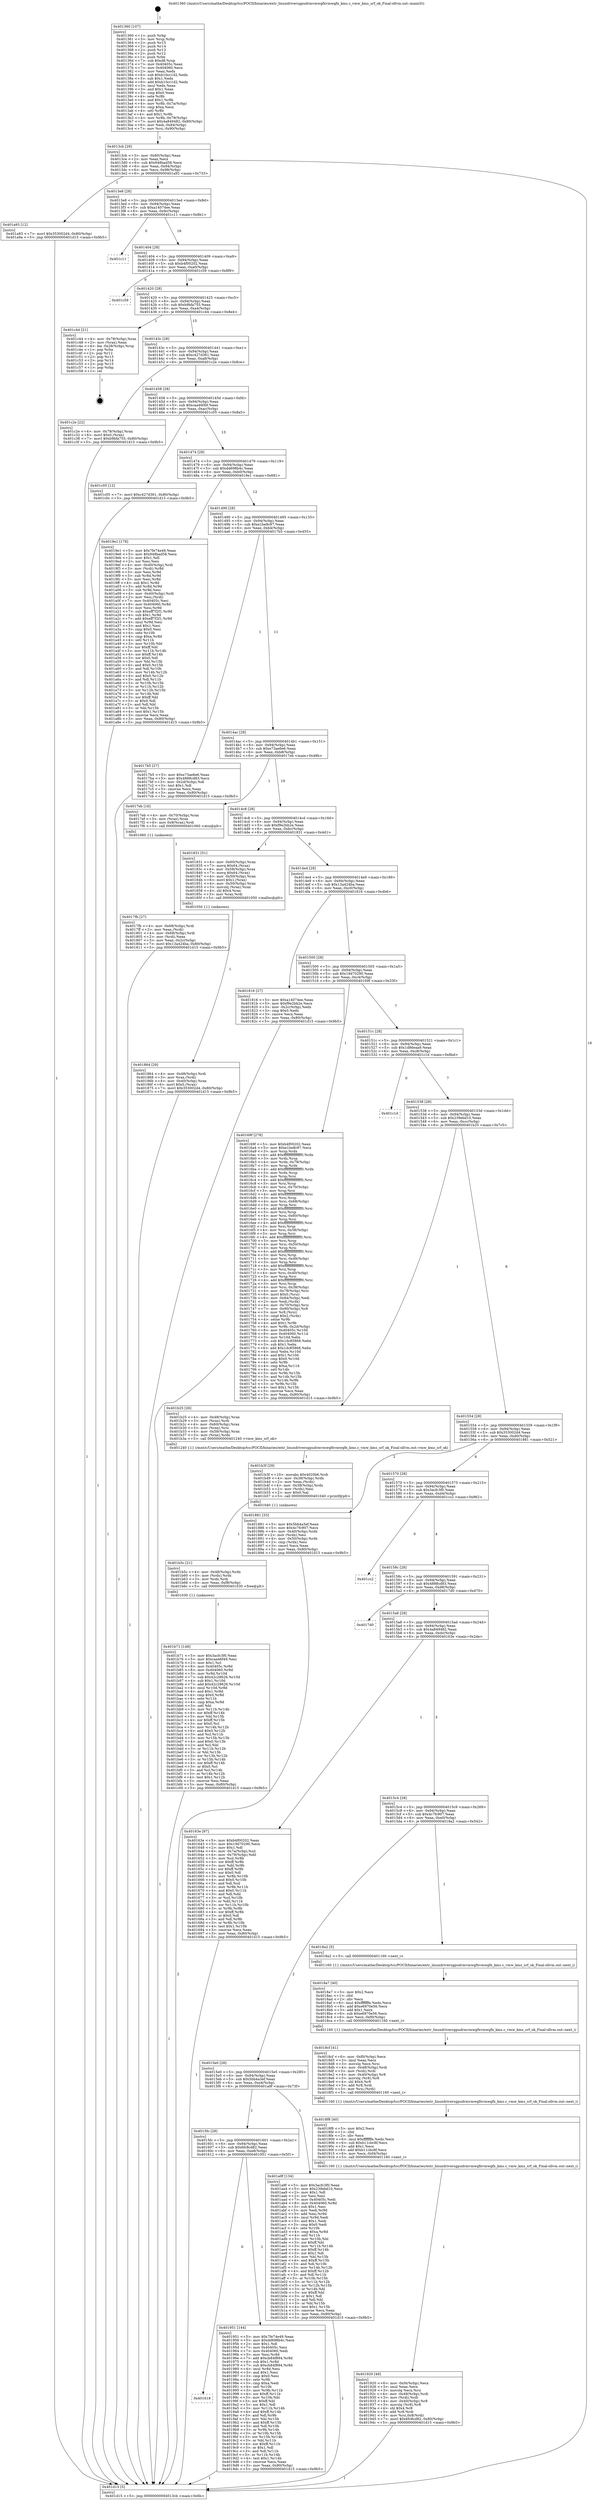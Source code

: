 digraph "0x401360" {
  label = "0x401360 (/mnt/c/Users/mathe/Desktop/tcc/POCII/binaries/extr_linuxdriversgpudrmvmwgfxvmwgfx_kms.c_vmw_kms_srf_ok_Final-ollvm.out::main(0))"
  labelloc = "t"
  node[shape=record]

  Entry [label="",width=0.3,height=0.3,shape=circle,fillcolor=black,style=filled]
  "0x4013cb" [label="{
     0x4013cb [29]\l
     | [instrs]\l
     &nbsp;&nbsp;0x4013cb \<+3\>: mov -0x80(%rbp),%eax\l
     &nbsp;&nbsp;0x4013ce \<+2\>: mov %eax,%ecx\l
     &nbsp;&nbsp;0x4013d0 \<+6\>: sub $0x948bad58,%ecx\l
     &nbsp;&nbsp;0x4013d6 \<+6\>: mov %eax,-0x94(%rbp)\l
     &nbsp;&nbsp;0x4013dc \<+6\>: mov %ecx,-0x98(%rbp)\l
     &nbsp;&nbsp;0x4013e2 \<+6\>: je 0000000000401a93 \<main+0x733\>\l
  }"]
  "0x401a93" [label="{
     0x401a93 [12]\l
     | [instrs]\l
     &nbsp;&nbsp;0x401a93 \<+7\>: movl $0x353002d4,-0x80(%rbp)\l
     &nbsp;&nbsp;0x401a9a \<+5\>: jmp 0000000000401d15 \<main+0x9b5\>\l
  }"]
  "0x4013e8" [label="{
     0x4013e8 [28]\l
     | [instrs]\l
     &nbsp;&nbsp;0x4013e8 \<+5\>: jmp 00000000004013ed \<main+0x8d\>\l
     &nbsp;&nbsp;0x4013ed \<+6\>: mov -0x94(%rbp),%eax\l
     &nbsp;&nbsp;0x4013f3 \<+5\>: sub $0xa14074ee,%eax\l
     &nbsp;&nbsp;0x4013f8 \<+6\>: mov %eax,-0x9c(%rbp)\l
     &nbsp;&nbsp;0x4013fe \<+6\>: je 0000000000401c11 \<main+0x8b1\>\l
  }"]
  Exit [label="",width=0.3,height=0.3,shape=circle,fillcolor=black,style=filled,peripheries=2]
  "0x401c11" [label="{
     0x401c11\l
  }", style=dashed]
  "0x401404" [label="{
     0x401404 [28]\l
     | [instrs]\l
     &nbsp;&nbsp;0x401404 \<+5\>: jmp 0000000000401409 \<main+0xa9\>\l
     &nbsp;&nbsp;0x401409 \<+6\>: mov -0x94(%rbp),%eax\l
     &nbsp;&nbsp;0x40140f \<+5\>: sub $0xb4f00202,%eax\l
     &nbsp;&nbsp;0x401414 \<+6\>: mov %eax,-0xa0(%rbp)\l
     &nbsp;&nbsp;0x40141a \<+6\>: je 0000000000401c59 \<main+0x8f9\>\l
  }"]
  "0x401b71" [label="{
     0x401b71 [148]\l
     | [instrs]\l
     &nbsp;&nbsp;0x401b71 \<+5\>: mov $0x3acfc3f0,%eax\l
     &nbsp;&nbsp;0x401b76 \<+5\>: mov $0xcaa46f49,%esi\l
     &nbsp;&nbsp;0x401b7b \<+2\>: mov $0x1,%cl\l
     &nbsp;&nbsp;0x401b7d \<+8\>: mov 0x40405c,%r8d\l
     &nbsp;&nbsp;0x401b85 \<+8\>: mov 0x404060,%r9d\l
     &nbsp;&nbsp;0x401b8d \<+3\>: mov %r8d,%r10d\l
     &nbsp;&nbsp;0x401b90 \<+7\>: sub $0x42c28626,%r10d\l
     &nbsp;&nbsp;0x401b97 \<+4\>: sub $0x1,%r10d\l
     &nbsp;&nbsp;0x401b9b \<+7\>: add $0x42c28626,%r10d\l
     &nbsp;&nbsp;0x401ba2 \<+4\>: imul %r10d,%r8d\l
     &nbsp;&nbsp;0x401ba6 \<+4\>: and $0x1,%r8d\l
     &nbsp;&nbsp;0x401baa \<+4\>: cmp $0x0,%r8d\l
     &nbsp;&nbsp;0x401bae \<+4\>: sete %r11b\l
     &nbsp;&nbsp;0x401bb2 \<+4\>: cmp $0xa,%r9d\l
     &nbsp;&nbsp;0x401bb6 \<+3\>: setl %bl\l
     &nbsp;&nbsp;0x401bb9 \<+3\>: mov %r11b,%r14b\l
     &nbsp;&nbsp;0x401bbc \<+4\>: xor $0xff,%r14b\l
     &nbsp;&nbsp;0x401bc0 \<+3\>: mov %bl,%r15b\l
     &nbsp;&nbsp;0x401bc3 \<+4\>: xor $0xff,%r15b\l
     &nbsp;&nbsp;0x401bc7 \<+3\>: xor $0x0,%cl\l
     &nbsp;&nbsp;0x401bca \<+3\>: mov %r14b,%r12b\l
     &nbsp;&nbsp;0x401bcd \<+4\>: and $0x0,%r12b\l
     &nbsp;&nbsp;0x401bd1 \<+3\>: and %cl,%r11b\l
     &nbsp;&nbsp;0x401bd4 \<+3\>: mov %r15b,%r13b\l
     &nbsp;&nbsp;0x401bd7 \<+4\>: and $0x0,%r13b\l
     &nbsp;&nbsp;0x401bdb \<+2\>: and %cl,%bl\l
     &nbsp;&nbsp;0x401bdd \<+3\>: or %r11b,%r12b\l
     &nbsp;&nbsp;0x401be0 \<+3\>: or %bl,%r13b\l
     &nbsp;&nbsp;0x401be3 \<+3\>: xor %r13b,%r12b\l
     &nbsp;&nbsp;0x401be6 \<+3\>: or %r15b,%r14b\l
     &nbsp;&nbsp;0x401be9 \<+4\>: xor $0xff,%r14b\l
     &nbsp;&nbsp;0x401bed \<+3\>: or $0x0,%cl\l
     &nbsp;&nbsp;0x401bf0 \<+3\>: and %cl,%r14b\l
     &nbsp;&nbsp;0x401bf3 \<+3\>: or %r14b,%r12b\l
     &nbsp;&nbsp;0x401bf6 \<+4\>: test $0x1,%r12b\l
     &nbsp;&nbsp;0x401bfa \<+3\>: cmovne %esi,%eax\l
     &nbsp;&nbsp;0x401bfd \<+3\>: mov %eax,-0x80(%rbp)\l
     &nbsp;&nbsp;0x401c00 \<+5\>: jmp 0000000000401d15 \<main+0x9b5\>\l
  }"]
  "0x401c59" [label="{
     0x401c59\l
  }", style=dashed]
  "0x401420" [label="{
     0x401420 [28]\l
     | [instrs]\l
     &nbsp;&nbsp;0x401420 \<+5\>: jmp 0000000000401425 \<main+0xc5\>\l
     &nbsp;&nbsp;0x401425 \<+6\>: mov -0x94(%rbp),%eax\l
     &nbsp;&nbsp;0x40142b \<+5\>: sub $0xb9bfa755,%eax\l
     &nbsp;&nbsp;0x401430 \<+6\>: mov %eax,-0xa4(%rbp)\l
     &nbsp;&nbsp;0x401436 \<+6\>: je 0000000000401c44 \<main+0x8e4\>\l
  }"]
  "0x401b5c" [label="{
     0x401b5c [21]\l
     | [instrs]\l
     &nbsp;&nbsp;0x401b5c \<+4\>: mov -0x48(%rbp),%rdx\l
     &nbsp;&nbsp;0x401b60 \<+3\>: mov (%rdx),%rdx\l
     &nbsp;&nbsp;0x401b63 \<+3\>: mov %rdx,%rdi\l
     &nbsp;&nbsp;0x401b66 \<+6\>: mov %eax,-0xf8(%rbp)\l
     &nbsp;&nbsp;0x401b6c \<+5\>: call 0000000000401030 \<free@plt\>\l
     | [calls]\l
     &nbsp;&nbsp;0x401030 \{1\} (unknown)\l
  }"]
  "0x401c44" [label="{
     0x401c44 [21]\l
     | [instrs]\l
     &nbsp;&nbsp;0x401c44 \<+4\>: mov -0x78(%rbp),%rax\l
     &nbsp;&nbsp;0x401c48 \<+2\>: mov (%rax),%eax\l
     &nbsp;&nbsp;0x401c4a \<+4\>: lea -0x28(%rbp),%rsp\l
     &nbsp;&nbsp;0x401c4e \<+1\>: pop %rbx\l
     &nbsp;&nbsp;0x401c4f \<+2\>: pop %r12\l
     &nbsp;&nbsp;0x401c51 \<+2\>: pop %r13\l
     &nbsp;&nbsp;0x401c53 \<+2\>: pop %r14\l
     &nbsp;&nbsp;0x401c55 \<+2\>: pop %r15\l
     &nbsp;&nbsp;0x401c57 \<+1\>: pop %rbp\l
     &nbsp;&nbsp;0x401c58 \<+1\>: ret\l
  }"]
  "0x40143c" [label="{
     0x40143c [28]\l
     | [instrs]\l
     &nbsp;&nbsp;0x40143c \<+5\>: jmp 0000000000401441 \<main+0xe1\>\l
     &nbsp;&nbsp;0x401441 \<+6\>: mov -0x94(%rbp),%eax\l
     &nbsp;&nbsp;0x401447 \<+5\>: sub $0xc427d361,%eax\l
     &nbsp;&nbsp;0x40144c \<+6\>: mov %eax,-0xa8(%rbp)\l
     &nbsp;&nbsp;0x401452 \<+6\>: je 0000000000401c2e \<main+0x8ce\>\l
  }"]
  "0x401b3f" [label="{
     0x401b3f [29]\l
     | [instrs]\l
     &nbsp;&nbsp;0x401b3f \<+10\>: movabs $0x4020b6,%rdi\l
     &nbsp;&nbsp;0x401b49 \<+4\>: mov -0x38(%rbp),%rdx\l
     &nbsp;&nbsp;0x401b4d \<+2\>: mov %eax,(%rdx)\l
     &nbsp;&nbsp;0x401b4f \<+4\>: mov -0x38(%rbp),%rdx\l
     &nbsp;&nbsp;0x401b53 \<+2\>: mov (%rdx),%esi\l
     &nbsp;&nbsp;0x401b55 \<+2\>: mov $0x0,%al\l
     &nbsp;&nbsp;0x401b57 \<+5\>: call 0000000000401040 \<printf@plt\>\l
     | [calls]\l
     &nbsp;&nbsp;0x401040 \{1\} (unknown)\l
  }"]
  "0x401c2e" [label="{
     0x401c2e [22]\l
     | [instrs]\l
     &nbsp;&nbsp;0x401c2e \<+4\>: mov -0x78(%rbp),%rax\l
     &nbsp;&nbsp;0x401c32 \<+6\>: movl $0x0,(%rax)\l
     &nbsp;&nbsp;0x401c38 \<+7\>: movl $0xb9bfa755,-0x80(%rbp)\l
     &nbsp;&nbsp;0x401c3f \<+5\>: jmp 0000000000401d15 \<main+0x9b5\>\l
  }"]
  "0x401458" [label="{
     0x401458 [28]\l
     | [instrs]\l
     &nbsp;&nbsp;0x401458 \<+5\>: jmp 000000000040145d \<main+0xfd\>\l
     &nbsp;&nbsp;0x40145d \<+6\>: mov -0x94(%rbp),%eax\l
     &nbsp;&nbsp;0x401463 \<+5\>: sub $0xcaa46f49,%eax\l
     &nbsp;&nbsp;0x401468 \<+6\>: mov %eax,-0xac(%rbp)\l
     &nbsp;&nbsp;0x40146e \<+6\>: je 0000000000401c05 \<main+0x8a5\>\l
  }"]
  "0x401618" [label="{
     0x401618\l
  }", style=dashed]
  "0x401c05" [label="{
     0x401c05 [12]\l
     | [instrs]\l
     &nbsp;&nbsp;0x401c05 \<+7\>: movl $0xc427d361,-0x80(%rbp)\l
     &nbsp;&nbsp;0x401c0c \<+5\>: jmp 0000000000401d15 \<main+0x9b5\>\l
  }"]
  "0x401474" [label="{
     0x401474 [28]\l
     | [instrs]\l
     &nbsp;&nbsp;0x401474 \<+5\>: jmp 0000000000401479 \<main+0x119\>\l
     &nbsp;&nbsp;0x401479 \<+6\>: mov -0x94(%rbp),%eax\l
     &nbsp;&nbsp;0x40147f \<+5\>: sub $0xdd698b4c,%eax\l
     &nbsp;&nbsp;0x401484 \<+6\>: mov %eax,-0xb0(%rbp)\l
     &nbsp;&nbsp;0x40148a \<+6\>: je 00000000004019e1 \<main+0x681\>\l
  }"]
  "0x401951" [label="{
     0x401951 [144]\l
     | [instrs]\l
     &nbsp;&nbsp;0x401951 \<+5\>: mov $0x7fe74e49,%eax\l
     &nbsp;&nbsp;0x401956 \<+5\>: mov $0xdd698b4c,%ecx\l
     &nbsp;&nbsp;0x40195b \<+2\>: mov $0x1,%dl\l
     &nbsp;&nbsp;0x40195d \<+7\>: mov 0x40405c,%esi\l
     &nbsp;&nbsp;0x401964 \<+7\>: mov 0x404060,%edi\l
     &nbsp;&nbsp;0x40196b \<+3\>: mov %esi,%r8d\l
     &nbsp;&nbsp;0x40196e \<+7\>: add $0xcb84f894,%r8d\l
     &nbsp;&nbsp;0x401975 \<+4\>: sub $0x1,%r8d\l
     &nbsp;&nbsp;0x401979 \<+7\>: sub $0xcb84f894,%r8d\l
     &nbsp;&nbsp;0x401980 \<+4\>: imul %r8d,%esi\l
     &nbsp;&nbsp;0x401984 \<+3\>: and $0x1,%esi\l
     &nbsp;&nbsp;0x401987 \<+3\>: cmp $0x0,%esi\l
     &nbsp;&nbsp;0x40198a \<+4\>: sete %r9b\l
     &nbsp;&nbsp;0x40198e \<+3\>: cmp $0xa,%edi\l
     &nbsp;&nbsp;0x401991 \<+4\>: setl %r10b\l
     &nbsp;&nbsp;0x401995 \<+3\>: mov %r9b,%r11b\l
     &nbsp;&nbsp;0x401998 \<+4\>: xor $0xff,%r11b\l
     &nbsp;&nbsp;0x40199c \<+3\>: mov %r10b,%bl\l
     &nbsp;&nbsp;0x40199f \<+3\>: xor $0xff,%bl\l
     &nbsp;&nbsp;0x4019a2 \<+3\>: xor $0x1,%dl\l
     &nbsp;&nbsp;0x4019a5 \<+3\>: mov %r11b,%r14b\l
     &nbsp;&nbsp;0x4019a8 \<+4\>: and $0xff,%r14b\l
     &nbsp;&nbsp;0x4019ac \<+3\>: and %dl,%r9b\l
     &nbsp;&nbsp;0x4019af \<+3\>: mov %bl,%r15b\l
     &nbsp;&nbsp;0x4019b2 \<+4\>: and $0xff,%r15b\l
     &nbsp;&nbsp;0x4019b6 \<+3\>: and %dl,%r10b\l
     &nbsp;&nbsp;0x4019b9 \<+3\>: or %r9b,%r14b\l
     &nbsp;&nbsp;0x4019bc \<+3\>: or %r10b,%r15b\l
     &nbsp;&nbsp;0x4019bf \<+3\>: xor %r15b,%r14b\l
     &nbsp;&nbsp;0x4019c2 \<+3\>: or %bl,%r11b\l
     &nbsp;&nbsp;0x4019c5 \<+4\>: xor $0xff,%r11b\l
     &nbsp;&nbsp;0x4019c9 \<+3\>: or $0x1,%dl\l
     &nbsp;&nbsp;0x4019cc \<+3\>: and %dl,%r11b\l
     &nbsp;&nbsp;0x4019cf \<+3\>: or %r11b,%r14b\l
     &nbsp;&nbsp;0x4019d2 \<+4\>: test $0x1,%r14b\l
     &nbsp;&nbsp;0x4019d6 \<+3\>: cmovne %ecx,%eax\l
     &nbsp;&nbsp;0x4019d9 \<+3\>: mov %eax,-0x80(%rbp)\l
     &nbsp;&nbsp;0x4019dc \<+5\>: jmp 0000000000401d15 \<main+0x9b5\>\l
  }"]
  "0x4019e1" [label="{
     0x4019e1 [178]\l
     | [instrs]\l
     &nbsp;&nbsp;0x4019e1 \<+5\>: mov $0x7fe74e49,%eax\l
     &nbsp;&nbsp;0x4019e6 \<+5\>: mov $0x948bad58,%ecx\l
     &nbsp;&nbsp;0x4019eb \<+2\>: mov $0x1,%dl\l
     &nbsp;&nbsp;0x4019ed \<+2\>: xor %esi,%esi\l
     &nbsp;&nbsp;0x4019ef \<+4\>: mov -0x40(%rbp),%rdi\l
     &nbsp;&nbsp;0x4019f3 \<+3\>: mov (%rdi),%r8d\l
     &nbsp;&nbsp;0x4019f6 \<+3\>: mov %esi,%r9d\l
     &nbsp;&nbsp;0x4019f9 \<+3\>: sub %r8d,%r9d\l
     &nbsp;&nbsp;0x4019fc \<+3\>: mov %esi,%r8d\l
     &nbsp;&nbsp;0x4019ff \<+4\>: sub $0x1,%r8d\l
     &nbsp;&nbsp;0x401a03 \<+3\>: add %r8d,%r9d\l
     &nbsp;&nbsp;0x401a06 \<+3\>: sub %r9d,%esi\l
     &nbsp;&nbsp;0x401a09 \<+4\>: mov -0x40(%rbp),%rdi\l
     &nbsp;&nbsp;0x401a0d \<+2\>: mov %esi,(%rdi)\l
     &nbsp;&nbsp;0x401a0f \<+7\>: mov 0x40405c,%esi\l
     &nbsp;&nbsp;0x401a16 \<+8\>: mov 0x404060,%r8d\l
     &nbsp;&nbsp;0x401a1e \<+3\>: mov %esi,%r9d\l
     &nbsp;&nbsp;0x401a21 \<+7\>: sub $0xeff7f2f1,%r9d\l
     &nbsp;&nbsp;0x401a28 \<+4\>: sub $0x1,%r9d\l
     &nbsp;&nbsp;0x401a2c \<+7\>: add $0xeff7f2f1,%r9d\l
     &nbsp;&nbsp;0x401a33 \<+4\>: imul %r9d,%esi\l
     &nbsp;&nbsp;0x401a37 \<+3\>: and $0x1,%esi\l
     &nbsp;&nbsp;0x401a3a \<+3\>: cmp $0x0,%esi\l
     &nbsp;&nbsp;0x401a3d \<+4\>: sete %r10b\l
     &nbsp;&nbsp;0x401a41 \<+4\>: cmp $0xa,%r8d\l
     &nbsp;&nbsp;0x401a45 \<+4\>: setl %r11b\l
     &nbsp;&nbsp;0x401a49 \<+3\>: mov %r10b,%bl\l
     &nbsp;&nbsp;0x401a4c \<+3\>: xor $0xff,%bl\l
     &nbsp;&nbsp;0x401a4f \<+3\>: mov %r11b,%r14b\l
     &nbsp;&nbsp;0x401a52 \<+4\>: xor $0xff,%r14b\l
     &nbsp;&nbsp;0x401a56 \<+3\>: xor $0x0,%dl\l
     &nbsp;&nbsp;0x401a59 \<+3\>: mov %bl,%r15b\l
     &nbsp;&nbsp;0x401a5c \<+4\>: and $0x0,%r15b\l
     &nbsp;&nbsp;0x401a60 \<+3\>: and %dl,%r10b\l
     &nbsp;&nbsp;0x401a63 \<+3\>: mov %r14b,%r12b\l
     &nbsp;&nbsp;0x401a66 \<+4\>: and $0x0,%r12b\l
     &nbsp;&nbsp;0x401a6a \<+3\>: and %dl,%r11b\l
     &nbsp;&nbsp;0x401a6d \<+3\>: or %r10b,%r15b\l
     &nbsp;&nbsp;0x401a70 \<+3\>: or %r11b,%r12b\l
     &nbsp;&nbsp;0x401a73 \<+3\>: xor %r12b,%r15b\l
     &nbsp;&nbsp;0x401a76 \<+3\>: or %r14b,%bl\l
     &nbsp;&nbsp;0x401a79 \<+3\>: xor $0xff,%bl\l
     &nbsp;&nbsp;0x401a7c \<+3\>: or $0x0,%dl\l
     &nbsp;&nbsp;0x401a7f \<+2\>: and %dl,%bl\l
     &nbsp;&nbsp;0x401a81 \<+3\>: or %bl,%r15b\l
     &nbsp;&nbsp;0x401a84 \<+4\>: test $0x1,%r15b\l
     &nbsp;&nbsp;0x401a88 \<+3\>: cmovne %ecx,%eax\l
     &nbsp;&nbsp;0x401a8b \<+3\>: mov %eax,-0x80(%rbp)\l
     &nbsp;&nbsp;0x401a8e \<+5\>: jmp 0000000000401d15 \<main+0x9b5\>\l
  }"]
  "0x401490" [label="{
     0x401490 [28]\l
     | [instrs]\l
     &nbsp;&nbsp;0x401490 \<+5\>: jmp 0000000000401495 \<main+0x135\>\l
     &nbsp;&nbsp;0x401495 \<+6\>: mov -0x94(%rbp),%eax\l
     &nbsp;&nbsp;0x40149b \<+5\>: sub $0xe1be8c97,%eax\l
     &nbsp;&nbsp;0x4014a0 \<+6\>: mov %eax,-0xb4(%rbp)\l
     &nbsp;&nbsp;0x4014a6 \<+6\>: je 00000000004017b5 \<main+0x455\>\l
  }"]
  "0x4015fc" [label="{
     0x4015fc [28]\l
     | [instrs]\l
     &nbsp;&nbsp;0x4015fc \<+5\>: jmp 0000000000401601 \<main+0x2a1\>\l
     &nbsp;&nbsp;0x401601 \<+6\>: mov -0x94(%rbp),%eax\l
     &nbsp;&nbsp;0x401607 \<+5\>: sub $0x6fc8cd82,%eax\l
     &nbsp;&nbsp;0x40160c \<+6\>: mov %eax,-0xe8(%rbp)\l
     &nbsp;&nbsp;0x401612 \<+6\>: je 0000000000401951 \<main+0x5f1\>\l
  }"]
  "0x4017b5" [label="{
     0x4017b5 [27]\l
     | [instrs]\l
     &nbsp;&nbsp;0x4017b5 \<+5\>: mov $0xe73ae6e6,%eax\l
     &nbsp;&nbsp;0x4017ba \<+5\>: mov $0x4888cd83,%ecx\l
     &nbsp;&nbsp;0x4017bf \<+3\>: mov -0x2d(%rbp),%dl\l
     &nbsp;&nbsp;0x4017c2 \<+3\>: test $0x1,%dl\l
     &nbsp;&nbsp;0x4017c5 \<+3\>: cmovne %ecx,%eax\l
     &nbsp;&nbsp;0x4017c8 \<+3\>: mov %eax,-0x80(%rbp)\l
     &nbsp;&nbsp;0x4017cb \<+5\>: jmp 0000000000401d15 \<main+0x9b5\>\l
  }"]
  "0x4014ac" [label="{
     0x4014ac [28]\l
     | [instrs]\l
     &nbsp;&nbsp;0x4014ac \<+5\>: jmp 00000000004014b1 \<main+0x151\>\l
     &nbsp;&nbsp;0x4014b1 \<+6\>: mov -0x94(%rbp),%eax\l
     &nbsp;&nbsp;0x4014b7 \<+5\>: sub $0xe73ae6e6,%eax\l
     &nbsp;&nbsp;0x4014bc \<+6\>: mov %eax,-0xb8(%rbp)\l
     &nbsp;&nbsp;0x4014c2 \<+6\>: je 00000000004017eb \<main+0x48b\>\l
  }"]
  "0x401a9f" [label="{
     0x401a9f [134]\l
     | [instrs]\l
     &nbsp;&nbsp;0x401a9f \<+5\>: mov $0x3acfc3f0,%eax\l
     &nbsp;&nbsp;0x401aa4 \<+5\>: mov $0x239ebd10,%ecx\l
     &nbsp;&nbsp;0x401aa9 \<+2\>: mov $0x1,%dl\l
     &nbsp;&nbsp;0x401aab \<+2\>: xor %esi,%esi\l
     &nbsp;&nbsp;0x401aad \<+7\>: mov 0x40405c,%edi\l
     &nbsp;&nbsp;0x401ab4 \<+8\>: mov 0x404060,%r8d\l
     &nbsp;&nbsp;0x401abc \<+3\>: sub $0x1,%esi\l
     &nbsp;&nbsp;0x401abf \<+3\>: mov %edi,%r9d\l
     &nbsp;&nbsp;0x401ac2 \<+3\>: add %esi,%r9d\l
     &nbsp;&nbsp;0x401ac5 \<+4\>: imul %r9d,%edi\l
     &nbsp;&nbsp;0x401ac9 \<+3\>: and $0x1,%edi\l
     &nbsp;&nbsp;0x401acc \<+3\>: cmp $0x0,%edi\l
     &nbsp;&nbsp;0x401acf \<+4\>: sete %r10b\l
     &nbsp;&nbsp;0x401ad3 \<+4\>: cmp $0xa,%r8d\l
     &nbsp;&nbsp;0x401ad7 \<+4\>: setl %r11b\l
     &nbsp;&nbsp;0x401adb \<+3\>: mov %r10b,%bl\l
     &nbsp;&nbsp;0x401ade \<+3\>: xor $0xff,%bl\l
     &nbsp;&nbsp;0x401ae1 \<+3\>: mov %r11b,%r14b\l
     &nbsp;&nbsp;0x401ae4 \<+4\>: xor $0xff,%r14b\l
     &nbsp;&nbsp;0x401ae8 \<+3\>: xor $0x1,%dl\l
     &nbsp;&nbsp;0x401aeb \<+3\>: mov %bl,%r15b\l
     &nbsp;&nbsp;0x401aee \<+4\>: and $0xff,%r15b\l
     &nbsp;&nbsp;0x401af2 \<+3\>: and %dl,%r10b\l
     &nbsp;&nbsp;0x401af5 \<+3\>: mov %r14b,%r12b\l
     &nbsp;&nbsp;0x401af8 \<+4\>: and $0xff,%r12b\l
     &nbsp;&nbsp;0x401afc \<+3\>: and %dl,%r11b\l
     &nbsp;&nbsp;0x401aff \<+3\>: or %r10b,%r15b\l
     &nbsp;&nbsp;0x401b02 \<+3\>: or %r11b,%r12b\l
     &nbsp;&nbsp;0x401b05 \<+3\>: xor %r12b,%r15b\l
     &nbsp;&nbsp;0x401b08 \<+3\>: or %r14b,%bl\l
     &nbsp;&nbsp;0x401b0b \<+3\>: xor $0xff,%bl\l
     &nbsp;&nbsp;0x401b0e \<+3\>: or $0x1,%dl\l
     &nbsp;&nbsp;0x401b11 \<+2\>: and %dl,%bl\l
     &nbsp;&nbsp;0x401b13 \<+3\>: or %bl,%r15b\l
     &nbsp;&nbsp;0x401b16 \<+4\>: test $0x1,%r15b\l
     &nbsp;&nbsp;0x401b1a \<+3\>: cmovne %ecx,%eax\l
     &nbsp;&nbsp;0x401b1d \<+3\>: mov %eax,-0x80(%rbp)\l
     &nbsp;&nbsp;0x401b20 \<+5\>: jmp 0000000000401d15 \<main+0x9b5\>\l
  }"]
  "0x4017eb" [label="{
     0x4017eb [16]\l
     | [instrs]\l
     &nbsp;&nbsp;0x4017eb \<+4\>: mov -0x70(%rbp),%rax\l
     &nbsp;&nbsp;0x4017ef \<+3\>: mov (%rax),%rax\l
     &nbsp;&nbsp;0x4017f2 \<+4\>: mov 0x8(%rax),%rdi\l
     &nbsp;&nbsp;0x4017f6 \<+5\>: call 0000000000401060 \<atoi@plt\>\l
     | [calls]\l
     &nbsp;&nbsp;0x401060 \{1\} (unknown)\l
  }"]
  "0x4014c8" [label="{
     0x4014c8 [28]\l
     | [instrs]\l
     &nbsp;&nbsp;0x4014c8 \<+5\>: jmp 00000000004014cd \<main+0x16d\>\l
     &nbsp;&nbsp;0x4014cd \<+6\>: mov -0x94(%rbp),%eax\l
     &nbsp;&nbsp;0x4014d3 \<+5\>: sub $0xf9e2bb2e,%eax\l
     &nbsp;&nbsp;0x4014d8 \<+6\>: mov %eax,-0xbc(%rbp)\l
     &nbsp;&nbsp;0x4014de \<+6\>: je 0000000000401831 \<main+0x4d1\>\l
  }"]
  "0x401920" [label="{
     0x401920 [49]\l
     | [instrs]\l
     &nbsp;&nbsp;0x401920 \<+6\>: mov -0xf4(%rbp),%ecx\l
     &nbsp;&nbsp;0x401926 \<+3\>: imul %eax,%ecx\l
     &nbsp;&nbsp;0x401929 \<+3\>: movslq %ecx,%rsi\l
     &nbsp;&nbsp;0x40192c \<+4\>: mov -0x48(%rbp),%rdi\l
     &nbsp;&nbsp;0x401930 \<+3\>: mov (%rdi),%rdi\l
     &nbsp;&nbsp;0x401933 \<+4\>: mov -0x40(%rbp),%r8\l
     &nbsp;&nbsp;0x401937 \<+3\>: movslq (%r8),%r8\l
     &nbsp;&nbsp;0x40193a \<+4\>: shl $0x4,%r8\l
     &nbsp;&nbsp;0x40193e \<+3\>: add %r8,%rdi\l
     &nbsp;&nbsp;0x401941 \<+4\>: mov %rsi,0x8(%rdi)\l
     &nbsp;&nbsp;0x401945 \<+7\>: movl $0x6fc8cd82,-0x80(%rbp)\l
     &nbsp;&nbsp;0x40194c \<+5\>: jmp 0000000000401d15 \<main+0x9b5\>\l
  }"]
  "0x401831" [label="{
     0x401831 [51]\l
     | [instrs]\l
     &nbsp;&nbsp;0x401831 \<+4\>: mov -0x60(%rbp),%rax\l
     &nbsp;&nbsp;0x401835 \<+7\>: movq $0x64,(%rax)\l
     &nbsp;&nbsp;0x40183c \<+4\>: mov -0x58(%rbp),%rax\l
     &nbsp;&nbsp;0x401840 \<+7\>: movq $0x64,(%rax)\l
     &nbsp;&nbsp;0x401847 \<+4\>: mov -0x50(%rbp),%rax\l
     &nbsp;&nbsp;0x40184b \<+6\>: movl $0x1,(%rax)\l
     &nbsp;&nbsp;0x401851 \<+4\>: mov -0x50(%rbp),%rax\l
     &nbsp;&nbsp;0x401855 \<+3\>: movslq (%rax),%rax\l
     &nbsp;&nbsp;0x401858 \<+4\>: shl $0x4,%rax\l
     &nbsp;&nbsp;0x40185c \<+3\>: mov %rax,%rdi\l
     &nbsp;&nbsp;0x40185f \<+5\>: call 0000000000401050 \<malloc@plt\>\l
     | [calls]\l
     &nbsp;&nbsp;0x401050 \{1\} (unknown)\l
  }"]
  "0x4014e4" [label="{
     0x4014e4 [28]\l
     | [instrs]\l
     &nbsp;&nbsp;0x4014e4 \<+5\>: jmp 00000000004014e9 \<main+0x189\>\l
     &nbsp;&nbsp;0x4014e9 \<+6\>: mov -0x94(%rbp),%eax\l
     &nbsp;&nbsp;0x4014ef \<+5\>: sub $0x13a424ba,%eax\l
     &nbsp;&nbsp;0x4014f4 \<+6\>: mov %eax,-0xc0(%rbp)\l
     &nbsp;&nbsp;0x4014fa \<+6\>: je 0000000000401816 \<main+0x4b6\>\l
  }"]
  "0x4018f8" [label="{
     0x4018f8 [40]\l
     | [instrs]\l
     &nbsp;&nbsp;0x4018f8 \<+5\>: mov $0x2,%ecx\l
     &nbsp;&nbsp;0x4018fd \<+1\>: cltd\l
     &nbsp;&nbsp;0x4018fe \<+2\>: idiv %ecx\l
     &nbsp;&nbsp;0x401900 \<+6\>: imul $0xfffffffe,%edx,%ecx\l
     &nbsp;&nbsp;0x401906 \<+6\>: sub $0xb11cbc8f,%ecx\l
     &nbsp;&nbsp;0x40190c \<+3\>: add $0x1,%ecx\l
     &nbsp;&nbsp;0x40190f \<+6\>: add $0xb11cbc8f,%ecx\l
     &nbsp;&nbsp;0x401915 \<+6\>: mov %ecx,-0xf4(%rbp)\l
     &nbsp;&nbsp;0x40191b \<+5\>: call 0000000000401160 \<next_i\>\l
     | [calls]\l
     &nbsp;&nbsp;0x401160 \{1\} (/mnt/c/Users/mathe/Desktop/tcc/POCII/binaries/extr_linuxdriversgpudrmvmwgfxvmwgfx_kms.c_vmw_kms_srf_ok_Final-ollvm.out::next_i)\l
  }"]
  "0x401816" [label="{
     0x401816 [27]\l
     | [instrs]\l
     &nbsp;&nbsp;0x401816 \<+5\>: mov $0xa14074ee,%eax\l
     &nbsp;&nbsp;0x40181b \<+5\>: mov $0xf9e2bb2e,%ecx\l
     &nbsp;&nbsp;0x401820 \<+3\>: mov -0x2c(%rbp),%edx\l
     &nbsp;&nbsp;0x401823 \<+3\>: cmp $0x0,%edx\l
     &nbsp;&nbsp;0x401826 \<+3\>: cmove %ecx,%eax\l
     &nbsp;&nbsp;0x401829 \<+3\>: mov %eax,-0x80(%rbp)\l
     &nbsp;&nbsp;0x40182c \<+5\>: jmp 0000000000401d15 \<main+0x9b5\>\l
  }"]
  "0x401500" [label="{
     0x401500 [28]\l
     | [instrs]\l
     &nbsp;&nbsp;0x401500 \<+5\>: jmp 0000000000401505 \<main+0x1a5\>\l
     &nbsp;&nbsp;0x401505 \<+6\>: mov -0x94(%rbp),%eax\l
     &nbsp;&nbsp;0x40150b \<+5\>: sub $0x19d70290,%eax\l
     &nbsp;&nbsp;0x401510 \<+6\>: mov %eax,-0xc4(%rbp)\l
     &nbsp;&nbsp;0x401516 \<+6\>: je 000000000040169f \<main+0x33f\>\l
  }"]
  "0x4018cf" [label="{
     0x4018cf [41]\l
     | [instrs]\l
     &nbsp;&nbsp;0x4018cf \<+6\>: mov -0xf0(%rbp),%ecx\l
     &nbsp;&nbsp;0x4018d5 \<+3\>: imul %eax,%ecx\l
     &nbsp;&nbsp;0x4018d8 \<+3\>: movslq %ecx,%rsi\l
     &nbsp;&nbsp;0x4018db \<+4\>: mov -0x48(%rbp),%rdi\l
     &nbsp;&nbsp;0x4018df \<+3\>: mov (%rdi),%rdi\l
     &nbsp;&nbsp;0x4018e2 \<+4\>: mov -0x40(%rbp),%r8\l
     &nbsp;&nbsp;0x4018e6 \<+3\>: movslq (%r8),%r8\l
     &nbsp;&nbsp;0x4018e9 \<+4\>: shl $0x4,%r8\l
     &nbsp;&nbsp;0x4018ed \<+3\>: add %r8,%rdi\l
     &nbsp;&nbsp;0x4018f0 \<+3\>: mov %rsi,(%rdi)\l
     &nbsp;&nbsp;0x4018f3 \<+5\>: call 0000000000401160 \<next_i\>\l
     | [calls]\l
     &nbsp;&nbsp;0x401160 \{1\} (/mnt/c/Users/mathe/Desktop/tcc/POCII/binaries/extr_linuxdriversgpudrmvmwgfxvmwgfx_kms.c_vmw_kms_srf_ok_Final-ollvm.out::next_i)\l
  }"]
  "0x40169f" [label="{
     0x40169f [278]\l
     | [instrs]\l
     &nbsp;&nbsp;0x40169f \<+5\>: mov $0xb4f00202,%eax\l
     &nbsp;&nbsp;0x4016a4 \<+5\>: mov $0xe1be8c97,%ecx\l
     &nbsp;&nbsp;0x4016a9 \<+3\>: mov %rsp,%rdx\l
     &nbsp;&nbsp;0x4016ac \<+4\>: add $0xfffffffffffffff0,%rdx\l
     &nbsp;&nbsp;0x4016b0 \<+3\>: mov %rdx,%rsp\l
     &nbsp;&nbsp;0x4016b3 \<+4\>: mov %rdx,-0x78(%rbp)\l
     &nbsp;&nbsp;0x4016b7 \<+3\>: mov %rsp,%rdx\l
     &nbsp;&nbsp;0x4016ba \<+4\>: add $0xfffffffffffffff0,%rdx\l
     &nbsp;&nbsp;0x4016be \<+3\>: mov %rdx,%rsp\l
     &nbsp;&nbsp;0x4016c1 \<+3\>: mov %rsp,%rsi\l
     &nbsp;&nbsp;0x4016c4 \<+4\>: add $0xfffffffffffffff0,%rsi\l
     &nbsp;&nbsp;0x4016c8 \<+3\>: mov %rsi,%rsp\l
     &nbsp;&nbsp;0x4016cb \<+4\>: mov %rsi,-0x70(%rbp)\l
     &nbsp;&nbsp;0x4016cf \<+3\>: mov %rsp,%rsi\l
     &nbsp;&nbsp;0x4016d2 \<+4\>: add $0xfffffffffffffff0,%rsi\l
     &nbsp;&nbsp;0x4016d6 \<+3\>: mov %rsi,%rsp\l
     &nbsp;&nbsp;0x4016d9 \<+4\>: mov %rsi,-0x68(%rbp)\l
     &nbsp;&nbsp;0x4016dd \<+3\>: mov %rsp,%rsi\l
     &nbsp;&nbsp;0x4016e0 \<+4\>: add $0xfffffffffffffff0,%rsi\l
     &nbsp;&nbsp;0x4016e4 \<+3\>: mov %rsi,%rsp\l
     &nbsp;&nbsp;0x4016e7 \<+4\>: mov %rsi,-0x60(%rbp)\l
     &nbsp;&nbsp;0x4016eb \<+3\>: mov %rsp,%rsi\l
     &nbsp;&nbsp;0x4016ee \<+4\>: add $0xfffffffffffffff0,%rsi\l
     &nbsp;&nbsp;0x4016f2 \<+3\>: mov %rsi,%rsp\l
     &nbsp;&nbsp;0x4016f5 \<+4\>: mov %rsi,-0x58(%rbp)\l
     &nbsp;&nbsp;0x4016f9 \<+3\>: mov %rsp,%rsi\l
     &nbsp;&nbsp;0x4016fc \<+4\>: add $0xfffffffffffffff0,%rsi\l
     &nbsp;&nbsp;0x401700 \<+3\>: mov %rsi,%rsp\l
     &nbsp;&nbsp;0x401703 \<+4\>: mov %rsi,-0x50(%rbp)\l
     &nbsp;&nbsp;0x401707 \<+3\>: mov %rsp,%rsi\l
     &nbsp;&nbsp;0x40170a \<+4\>: add $0xfffffffffffffff0,%rsi\l
     &nbsp;&nbsp;0x40170e \<+3\>: mov %rsi,%rsp\l
     &nbsp;&nbsp;0x401711 \<+4\>: mov %rsi,-0x48(%rbp)\l
     &nbsp;&nbsp;0x401715 \<+3\>: mov %rsp,%rsi\l
     &nbsp;&nbsp;0x401718 \<+4\>: add $0xfffffffffffffff0,%rsi\l
     &nbsp;&nbsp;0x40171c \<+3\>: mov %rsi,%rsp\l
     &nbsp;&nbsp;0x40171f \<+4\>: mov %rsi,-0x40(%rbp)\l
     &nbsp;&nbsp;0x401723 \<+3\>: mov %rsp,%rsi\l
     &nbsp;&nbsp;0x401726 \<+4\>: add $0xfffffffffffffff0,%rsi\l
     &nbsp;&nbsp;0x40172a \<+3\>: mov %rsi,%rsp\l
     &nbsp;&nbsp;0x40172d \<+4\>: mov %rsi,-0x38(%rbp)\l
     &nbsp;&nbsp;0x401731 \<+4\>: mov -0x78(%rbp),%rsi\l
     &nbsp;&nbsp;0x401735 \<+6\>: movl $0x0,(%rsi)\l
     &nbsp;&nbsp;0x40173b \<+6\>: mov -0x84(%rbp),%edi\l
     &nbsp;&nbsp;0x401741 \<+2\>: mov %edi,(%rdx)\l
     &nbsp;&nbsp;0x401743 \<+4\>: mov -0x70(%rbp),%rsi\l
     &nbsp;&nbsp;0x401747 \<+7\>: mov -0x90(%rbp),%r8\l
     &nbsp;&nbsp;0x40174e \<+3\>: mov %r8,(%rsi)\l
     &nbsp;&nbsp;0x401751 \<+3\>: cmpl $0x2,(%rdx)\l
     &nbsp;&nbsp;0x401754 \<+4\>: setne %r9b\l
     &nbsp;&nbsp;0x401758 \<+4\>: and $0x1,%r9b\l
     &nbsp;&nbsp;0x40175c \<+4\>: mov %r9b,-0x2d(%rbp)\l
     &nbsp;&nbsp;0x401760 \<+8\>: mov 0x40405c,%r10d\l
     &nbsp;&nbsp;0x401768 \<+8\>: mov 0x404060,%r11d\l
     &nbsp;&nbsp;0x401770 \<+3\>: mov %r10d,%ebx\l
     &nbsp;&nbsp;0x401773 \<+6\>: sub $0x1dc85868,%ebx\l
     &nbsp;&nbsp;0x401779 \<+3\>: sub $0x1,%ebx\l
     &nbsp;&nbsp;0x40177c \<+6\>: add $0x1dc85868,%ebx\l
     &nbsp;&nbsp;0x401782 \<+4\>: imul %ebx,%r10d\l
     &nbsp;&nbsp;0x401786 \<+4\>: and $0x1,%r10d\l
     &nbsp;&nbsp;0x40178a \<+4\>: cmp $0x0,%r10d\l
     &nbsp;&nbsp;0x40178e \<+4\>: sete %r9b\l
     &nbsp;&nbsp;0x401792 \<+4\>: cmp $0xa,%r11d\l
     &nbsp;&nbsp;0x401796 \<+4\>: setl %r14b\l
     &nbsp;&nbsp;0x40179a \<+3\>: mov %r9b,%r15b\l
     &nbsp;&nbsp;0x40179d \<+3\>: and %r14b,%r15b\l
     &nbsp;&nbsp;0x4017a0 \<+3\>: xor %r14b,%r9b\l
     &nbsp;&nbsp;0x4017a3 \<+3\>: or %r9b,%r15b\l
     &nbsp;&nbsp;0x4017a6 \<+4\>: test $0x1,%r15b\l
     &nbsp;&nbsp;0x4017aa \<+3\>: cmovne %ecx,%eax\l
     &nbsp;&nbsp;0x4017ad \<+3\>: mov %eax,-0x80(%rbp)\l
     &nbsp;&nbsp;0x4017b0 \<+5\>: jmp 0000000000401d15 \<main+0x9b5\>\l
  }"]
  "0x40151c" [label="{
     0x40151c [28]\l
     | [instrs]\l
     &nbsp;&nbsp;0x40151c \<+5\>: jmp 0000000000401521 \<main+0x1c1\>\l
     &nbsp;&nbsp;0x401521 \<+6\>: mov -0x94(%rbp),%eax\l
     &nbsp;&nbsp;0x401527 \<+5\>: sub $0x1d86eaa9,%eax\l
     &nbsp;&nbsp;0x40152c \<+6\>: mov %eax,-0xc8(%rbp)\l
     &nbsp;&nbsp;0x401532 \<+6\>: je 0000000000401c1d \<main+0x8bd\>\l
  }"]
  "0x4018a7" [label="{
     0x4018a7 [40]\l
     | [instrs]\l
     &nbsp;&nbsp;0x4018a7 \<+5\>: mov $0x2,%ecx\l
     &nbsp;&nbsp;0x4018ac \<+1\>: cltd\l
     &nbsp;&nbsp;0x4018ad \<+2\>: idiv %ecx\l
     &nbsp;&nbsp;0x4018af \<+6\>: imul $0xfffffffe,%edx,%ecx\l
     &nbsp;&nbsp;0x4018b5 \<+6\>: add $0xe6970e56,%ecx\l
     &nbsp;&nbsp;0x4018bb \<+3\>: add $0x1,%ecx\l
     &nbsp;&nbsp;0x4018be \<+6\>: sub $0xe6970e56,%ecx\l
     &nbsp;&nbsp;0x4018c4 \<+6\>: mov %ecx,-0xf0(%rbp)\l
     &nbsp;&nbsp;0x4018ca \<+5\>: call 0000000000401160 \<next_i\>\l
     | [calls]\l
     &nbsp;&nbsp;0x401160 \{1\} (/mnt/c/Users/mathe/Desktop/tcc/POCII/binaries/extr_linuxdriversgpudrmvmwgfxvmwgfx_kms.c_vmw_kms_srf_ok_Final-ollvm.out::next_i)\l
  }"]
  "0x401c1d" [label="{
     0x401c1d\l
  }", style=dashed]
  "0x401538" [label="{
     0x401538 [28]\l
     | [instrs]\l
     &nbsp;&nbsp;0x401538 \<+5\>: jmp 000000000040153d \<main+0x1dd\>\l
     &nbsp;&nbsp;0x40153d \<+6\>: mov -0x94(%rbp),%eax\l
     &nbsp;&nbsp;0x401543 \<+5\>: sub $0x239ebd10,%eax\l
     &nbsp;&nbsp;0x401548 \<+6\>: mov %eax,-0xcc(%rbp)\l
     &nbsp;&nbsp;0x40154e \<+6\>: je 0000000000401b25 \<main+0x7c5\>\l
  }"]
  "0x4015e0" [label="{
     0x4015e0 [28]\l
     | [instrs]\l
     &nbsp;&nbsp;0x4015e0 \<+5\>: jmp 00000000004015e5 \<main+0x285\>\l
     &nbsp;&nbsp;0x4015e5 \<+6\>: mov -0x94(%rbp),%eax\l
     &nbsp;&nbsp;0x4015eb \<+5\>: sub $0x5bb4a3ef,%eax\l
     &nbsp;&nbsp;0x4015f0 \<+6\>: mov %eax,-0xe4(%rbp)\l
     &nbsp;&nbsp;0x4015f6 \<+6\>: je 0000000000401a9f \<main+0x73f\>\l
  }"]
  "0x401b25" [label="{
     0x401b25 [26]\l
     | [instrs]\l
     &nbsp;&nbsp;0x401b25 \<+4\>: mov -0x48(%rbp),%rax\l
     &nbsp;&nbsp;0x401b29 \<+3\>: mov (%rax),%rdi\l
     &nbsp;&nbsp;0x401b2c \<+4\>: mov -0x60(%rbp),%rax\l
     &nbsp;&nbsp;0x401b30 \<+3\>: mov (%rax),%rsi\l
     &nbsp;&nbsp;0x401b33 \<+4\>: mov -0x58(%rbp),%rax\l
     &nbsp;&nbsp;0x401b37 \<+3\>: mov (%rax),%rdx\l
     &nbsp;&nbsp;0x401b3a \<+5\>: call 0000000000401240 \<vmw_kms_srf_ok\>\l
     | [calls]\l
     &nbsp;&nbsp;0x401240 \{1\} (/mnt/c/Users/mathe/Desktop/tcc/POCII/binaries/extr_linuxdriversgpudrmvmwgfxvmwgfx_kms.c_vmw_kms_srf_ok_Final-ollvm.out::vmw_kms_srf_ok)\l
  }"]
  "0x401554" [label="{
     0x401554 [28]\l
     | [instrs]\l
     &nbsp;&nbsp;0x401554 \<+5\>: jmp 0000000000401559 \<main+0x1f9\>\l
     &nbsp;&nbsp;0x401559 \<+6\>: mov -0x94(%rbp),%eax\l
     &nbsp;&nbsp;0x40155f \<+5\>: sub $0x353002d4,%eax\l
     &nbsp;&nbsp;0x401564 \<+6\>: mov %eax,-0xd0(%rbp)\l
     &nbsp;&nbsp;0x40156a \<+6\>: je 0000000000401881 \<main+0x521\>\l
  }"]
  "0x4018a2" [label="{
     0x4018a2 [5]\l
     | [instrs]\l
     &nbsp;&nbsp;0x4018a2 \<+5\>: call 0000000000401160 \<next_i\>\l
     | [calls]\l
     &nbsp;&nbsp;0x401160 \{1\} (/mnt/c/Users/mathe/Desktop/tcc/POCII/binaries/extr_linuxdriversgpudrmvmwgfxvmwgfx_kms.c_vmw_kms_srf_ok_Final-ollvm.out::next_i)\l
  }"]
  "0x401881" [label="{
     0x401881 [33]\l
     | [instrs]\l
     &nbsp;&nbsp;0x401881 \<+5\>: mov $0x5bb4a3ef,%eax\l
     &nbsp;&nbsp;0x401886 \<+5\>: mov $0x4c7fc907,%ecx\l
     &nbsp;&nbsp;0x40188b \<+4\>: mov -0x40(%rbp),%rdx\l
     &nbsp;&nbsp;0x40188f \<+2\>: mov (%rdx),%esi\l
     &nbsp;&nbsp;0x401891 \<+4\>: mov -0x50(%rbp),%rdx\l
     &nbsp;&nbsp;0x401895 \<+2\>: cmp (%rdx),%esi\l
     &nbsp;&nbsp;0x401897 \<+3\>: cmovl %ecx,%eax\l
     &nbsp;&nbsp;0x40189a \<+3\>: mov %eax,-0x80(%rbp)\l
     &nbsp;&nbsp;0x40189d \<+5\>: jmp 0000000000401d15 \<main+0x9b5\>\l
  }"]
  "0x401570" [label="{
     0x401570 [28]\l
     | [instrs]\l
     &nbsp;&nbsp;0x401570 \<+5\>: jmp 0000000000401575 \<main+0x215\>\l
     &nbsp;&nbsp;0x401575 \<+6\>: mov -0x94(%rbp),%eax\l
     &nbsp;&nbsp;0x40157b \<+5\>: sub $0x3acfc3f0,%eax\l
     &nbsp;&nbsp;0x401580 \<+6\>: mov %eax,-0xd4(%rbp)\l
     &nbsp;&nbsp;0x401586 \<+6\>: je 0000000000401cc2 \<main+0x962\>\l
  }"]
  "0x401864" [label="{
     0x401864 [29]\l
     | [instrs]\l
     &nbsp;&nbsp;0x401864 \<+4\>: mov -0x48(%rbp),%rdi\l
     &nbsp;&nbsp;0x401868 \<+3\>: mov %rax,(%rdi)\l
     &nbsp;&nbsp;0x40186b \<+4\>: mov -0x40(%rbp),%rax\l
     &nbsp;&nbsp;0x40186f \<+6\>: movl $0x0,(%rax)\l
     &nbsp;&nbsp;0x401875 \<+7\>: movl $0x353002d4,-0x80(%rbp)\l
     &nbsp;&nbsp;0x40187c \<+5\>: jmp 0000000000401d15 \<main+0x9b5\>\l
  }"]
  "0x401cc2" [label="{
     0x401cc2\l
  }", style=dashed]
  "0x40158c" [label="{
     0x40158c [28]\l
     | [instrs]\l
     &nbsp;&nbsp;0x40158c \<+5\>: jmp 0000000000401591 \<main+0x231\>\l
     &nbsp;&nbsp;0x401591 \<+6\>: mov -0x94(%rbp),%eax\l
     &nbsp;&nbsp;0x401597 \<+5\>: sub $0x4888cd83,%eax\l
     &nbsp;&nbsp;0x40159c \<+6\>: mov %eax,-0xd8(%rbp)\l
     &nbsp;&nbsp;0x4015a2 \<+6\>: je 00000000004017d0 \<main+0x470\>\l
  }"]
  "0x4017fb" [label="{
     0x4017fb [27]\l
     | [instrs]\l
     &nbsp;&nbsp;0x4017fb \<+4\>: mov -0x68(%rbp),%rdi\l
     &nbsp;&nbsp;0x4017ff \<+2\>: mov %eax,(%rdi)\l
     &nbsp;&nbsp;0x401801 \<+4\>: mov -0x68(%rbp),%rdi\l
     &nbsp;&nbsp;0x401805 \<+2\>: mov (%rdi),%eax\l
     &nbsp;&nbsp;0x401807 \<+3\>: mov %eax,-0x2c(%rbp)\l
     &nbsp;&nbsp;0x40180a \<+7\>: movl $0x13a424ba,-0x80(%rbp)\l
     &nbsp;&nbsp;0x401811 \<+5\>: jmp 0000000000401d15 \<main+0x9b5\>\l
  }"]
  "0x4017d0" [label="{
     0x4017d0\l
  }", style=dashed]
  "0x4015a8" [label="{
     0x4015a8 [28]\l
     | [instrs]\l
     &nbsp;&nbsp;0x4015a8 \<+5\>: jmp 00000000004015ad \<main+0x24d\>\l
     &nbsp;&nbsp;0x4015ad \<+6\>: mov -0x94(%rbp),%eax\l
     &nbsp;&nbsp;0x4015b3 \<+5\>: sub $0x4a849482,%eax\l
     &nbsp;&nbsp;0x4015b8 \<+6\>: mov %eax,-0xdc(%rbp)\l
     &nbsp;&nbsp;0x4015be \<+6\>: je 000000000040163e \<main+0x2de\>\l
  }"]
  "0x401360" [label="{
     0x401360 [107]\l
     | [instrs]\l
     &nbsp;&nbsp;0x401360 \<+1\>: push %rbp\l
     &nbsp;&nbsp;0x401361 \<+3\>: mov %rsp,%rbp\l
     &nbsp;&nbsp;0x401364 \<+2\>: push %r15\l
     &nbsp;&nbsp;0x401366 \<+2\>: push %r14\l
     &nbsp;&nbsp;0x401368 \<+2\>: push %r13\l
     &nbsp;&nbsp;0x40136a \<+2\>: push %r12\l
     &nbsp;&nbsp;0x40136c \<+1\>: push %rbx\l
     &nbsp;&nbsp;0x40136d \<+7\>: sub $0xd8,%rsp\l
     &nbsp;&nbsp;0x401374 \<+7\>: mov 0x40405c,%eax\l
     &nbsp;&nbsp;0x40137b \<+7\>: mov 0x404060,%ecx\l
     &nbsp;&nbsp;0x401382 \<+2\>: mov %eax,%edx\l
     &nbsp;&nbsp;0x401384 \<+6\>: sub $0xb10cc1d2,%edx\l
     &nbsp;&nbsp;0x40138a \<+3\>: sub $0x1,%edx\l
     &nbsp;&nbsp;0x40138d \<+6\>: add $0xb10cc1d2,%edx\l
     &nbsp;&nbsp;0x401393 \<+3\>: imul %edx,%eax\l
     &nbsp;&nbsp;0x401396 \<+3\>: and $0x1,%eax\l
     &nbsp;&nbsp;0x401399 \<+3\>: cmp $0x0,%eax\l
     &nbsp;&nbsp;0x40139c \<+4\>: sete %r8b\l
     &nbsp;&nbsp;0x4013a0 \<+4\>: and $0x1,%r8b\l
     &nbsp;&nbsp;0x4013a4 \<+4\>: mov %r8b,-0x7a(%rbp)\l
     &nbsp;&nbsp;0x4013a8 \<+3\>: cmp $0xa,%ecx\l
     &nbsp;&nbsp;0x4013ab \<+4\>: setl %r8b\l
     &nbsp;&nbsp;0x4013af \<+4\>: and $0x1,%r8b\l
     &nbsp;&nbsp;0x4013b3 \<+4\>: mov %r8b,-0x79(%rbp)\l
     &nbsp;&nbsp;0x4013b7 \<+7\>: movl $0x4a849482,-0x80(%rbp)\l
     &nbsp;&nbsp;0x4013be \<+6\>: mov %edi,-0x84(%rbp)\l
     &nbsp;&nbsp;0x4013c4 \<+7\>: mov %rsi,-0x90(%rbp)\l
  }"]
  "0x40163e" [label="{
     0x40163e [97]\l
     | [instrs]\l
     &nbsp;&nbsp;0x40163e \<+5\>: mov $0xb4f00202,%eax\l
     &nbsp;&nbsp;0x401643 \<+5\>: mov $0x19d70290,%ecx\l
     &nbsp;&nbsp;0x401648 \<+2\>: mov $0x1,%dl\l
     &nbsp;&nbsp;0x40164a \<+4\>: mov -0x7a(%rbp),%sil\l
     &nbsp;&nbsp;0x40164e \<+4\>: mov -0x79(%rbp),%dil\l
     &nbsp;&nbsp;0x401652 \<+3\>: mov %sil,%r8b\l
     &nbsp;&nbsp;0x401655 \<+4\>: xor $0xff,%r8b\l
     &nbsp;&nbsp;0x401659 \<+3\>: mov %dil,%r9b\l
     &nbsp;&nbsp;0x40165c \<+4\>: xor $0xff,%r9b\l
     &nbsp;&nbsp;0x401660 \<+3\>: xor $0x0,%dl\l
     &nbsp;&nbsp;0x401663 \<+3\>: mov %r8b,%r10b\l
     &nbsp;&nbsp;0x401666 \<+4\>: and $0x0,%r10b\l
     &nbsp;&nbsp;0x40166a \<+3\>: and %dl,%sil\l
     &nbsp;&nbsp;0x40166d \<+3\>: mov %r9b,%r11b\l
     &nbsp;&nbsp;0x401670 \<+4\>: and $0x0,%r11b\l
     &nbsp;&nbsp;0x401674 \<+3\>: and %dl,%dil\l
     &nbsp;&nbsp;0x401677 \<+3\>: or %sil,%r10b\l
     &nbsp;&nbsp;0x40167a \<+3\>: or %dil,%r11b\l
     &nbsp;&nbsp;0x40167d \<+3\>: xor %r11b,%r10b\l
     &nbsp;&nbsp;0x401680 \<+3\>: or %r9b,%r8b\l
     &nbsp;&nbsp;0x401683 \<+4\>: xor $0xff,%r8b\l
     &nbsp;&nbsp;0x401687 \<+3\>: or $0x0,%dl\l
     &nbsp;&nbsp;0x40168a \<+3\>: and %dl,%r8b\l
     &nbsp;&nbsp;0x40168d \<+3\>: or %r8b,%r10b\l
     &nbsp;&nbsp;0x401690 \<+4\>: test $0x1,%r10b\l
     &nbsp;&nbsp;0x401694 \<+3\>: cmovne %ecx,%eax\l
     &nbsp;&nbsp;0x401697 \<+3\>: mov %eax,-0x80(%rbp)\l
     &nbsp;&nbsp;0x40169a \<+5\>: jmp 0000000000401d15 \<main+0x9b5\>\l
  }"]
  "0x4015c4" [label="{
     0x4015c4 [28]\l
     | [instrs]\l
     &nbsp;&nbsp;0x4015c4 \<+5\>: jmp 00000000004015c9 \<main+0x269\>\l
     &nbsp;&nbsp;0x4015c9 \<+6\>: mov -0x94(%rbp),%eax\l
     &nbsp;&nbsp;0x4015cf \<+5\>: sub $0x4c7fc907,%eax\l
     &nbsp;&nbsp;0x4015d4 \<+6\>: mov %eax,-0xe0(%rbp)\l
     &nbsp;&nbsp;0x4015da \<+6\>: je 00000000004018a2 \<main+0x542\>\l
  }"]
  "0x401d15" [label="{
     0x401d15 [5]\l
     | [instrs]\l
     &nbsp;&nbsp;0x401d15 \<+5\>: jmp 00000000004013cb \<main+0x6b\>\l
  }"]
  Entry -> "0x401360" [label=" 1"]
  "0x4013cb" -> "0x401a93" [label=" 1"]
  "0x4013cb" -> "0x4013e8" [label=" 16"]
  "0x401c44" -> Exit [label=" 1"]
  "0x4013e8" -> "0x401c11" [label=" 0"]
  "0x4013e8" -> "0x401404" [label=" 16"]
  "0x401c2e" -> "0x401d15" [label=" 1"]
  "0x401404" -> "0x401c59" [label=" 0"]
  "0x401404" -> "0x401420" [label=" 16"]
  "0x401c05" -> "0x401d15" [label=" 1"]
  "0x401420" -> "0x401c44" [label=" 1"]
  "0x401420" -> "0x40143c" [label=" 15"]
  "0x401b71" -> "0x401d15" [label=" 1"]
  "0x40143c" -> "0x401c2e" [label=" 1"]
  "0x40143c" -> "0x401458" [label=" 14"]
  "0x401b5c" -> "0x401b71" [label=" 1"]
  "0x401458" -> "0x401c05" [label=" 1"]
  "0x401458" -> "0x401474" [label=" 13"]
  "0x401b3f" -> "0x401b5c" [label=" 1"]
  "0x401474" -> "0x4019e1" [label=" 1"]
  "0x401474" -> "0x401490" [label=" 12"]
  "0x401b25" -> "0x401b3f" [label=" 1"]
  "0x401490" -> "0x4017b5" [label=" 1"]
  "0x401490" -> "0x4014ac" [label=" 11"]
  "0x401a93" -> "0x401d15" [label=" 1"]
  "0x4014ac" -> "0x4017eb" [label=" 1"]
  "0x4014ac" -> "0x4014c8" [label=" 10"]
  "0x4019e1" -> "0x401d15" [label=" 1"]
  "0x4014c8" -> "0x401831" [label=" 1"]
  "0x4014c8" -> "0x4014e4" [label=" 9"]
  "0x4015fc" -> "0x401618" [label=" 0"]
  "0x4014e4" -> "0x401816" [label=" 1"]
  "0x4014e4" -> "0x401500" [label=" 8"]
  "0x4015fc" -> "0x401951" [label=" 1"]
  "0x401500" -> "0x40169f" [label=" 1"]
  "0x401500" -> "0x40151c" [label=" 7"]
  "0x401a9f" -> "0x401d15" [label=" 1"]
  "0x40151c" -> "0x401c1d" [label=" 0"]
  "0x40151c" -> "0x401538" [label=" 7"]
  "0x4015e0" -> "0x4015fc" [label=" 1"]
  "0x401538" -> "0x401b25" [label=" 1"]
  "0x401538" -> "0x401554" [label=" 6"]
  "0x4015e0" -> "0x401a9f" [label=" 1"]
  "0x401554" -> "0x401881" [label=" 2"]
  "0x401554" -> "0x401570" [label=" 4"]
  "0x401951" -> "0x401d15" [label=" 1"]
  "0x401570" -> "0x401cc2" [label=" 0"]
  "0x401570" -> "0x40158c" [label=" 4"]
  "0x4018f8" -> "0x401920" [label=" 1"]
  "0x40158c" -> "0x4017d0" [label=" 0"]
  "0x40158c" -> "0x4015a8" [label=" 4"]
  "0x4018cf" -> "0x4018f8" [label=" 1"]
  "0x4015a8" -> "0x40163e" [label=" 1"]
  "0x4015a8" -> "0x4015c4" [label=" 3"]
  "0x40163e" -> "0x401d15" [label=" 1"]
  "0x401360" -> "0x4013cb" [label=" 1"]
  "0x401d15" -> "0x4013cb" [label=" 16"]
  "0x4018a7" -> "0x4018cf" [label=" 1"]
  "0x40169f" -> "0x401d15" [label=" 1"]
  "0x4017b5" -> "0x401d15" [label=" 1"]
  "0x4017eb" -> "0x4017fb" [label=" 1"]
  "0x4017fb" -> "0x401d15" [label=" 1"]
  "0x401816" -> "0x401d15" [label=" 1"]
  "0x401831" -> "0x401864" [label=" 1"]
  "0x401864" -> "0x401d15" [label=" 1"]
  "0x401881" -> "0x401d15" [label=" 2"]
  "0x401920" -> "0x401d15" [label=" 1"]
  "0x4015c4" -> "0x4018a2" [label=" 1"]
  "0x4015c4" -> "0x4015e0" [label=" 2"]
  "0x4018a2" -> "0x4018a7" [label=" 1"]
}
